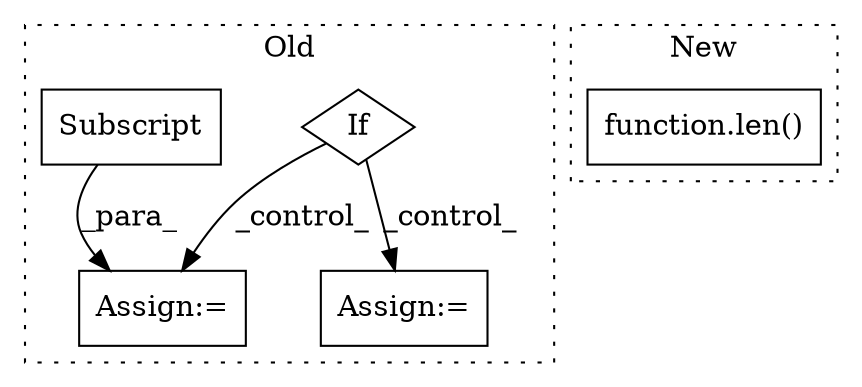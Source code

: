 digraph G {
subgraph cluster0 {
1 [label="If" a="96" s="5944,5973" l="3,14" shape="diamond"];
3 [label="Assign:=" a="68" s="6057" l="3" shape="box"];
4 [label="Assign:=" a="68" s="6004" l="3" shape="box"];
5 [label="Subscript" a="63" s="6007,0" l="22,0" shape="box"];
label = "Old";
style="dotted";
}
subgraph cluster1 {
2 [label="function.len()" a="75" s="4921,4940" l="4,1" shape="box"];
label = "New";
style="dotted";
}
1 -> 4 [label="_control_"];
1 -> 3 [label="_control_"];
5 -> 4 [label="_para_"];
}